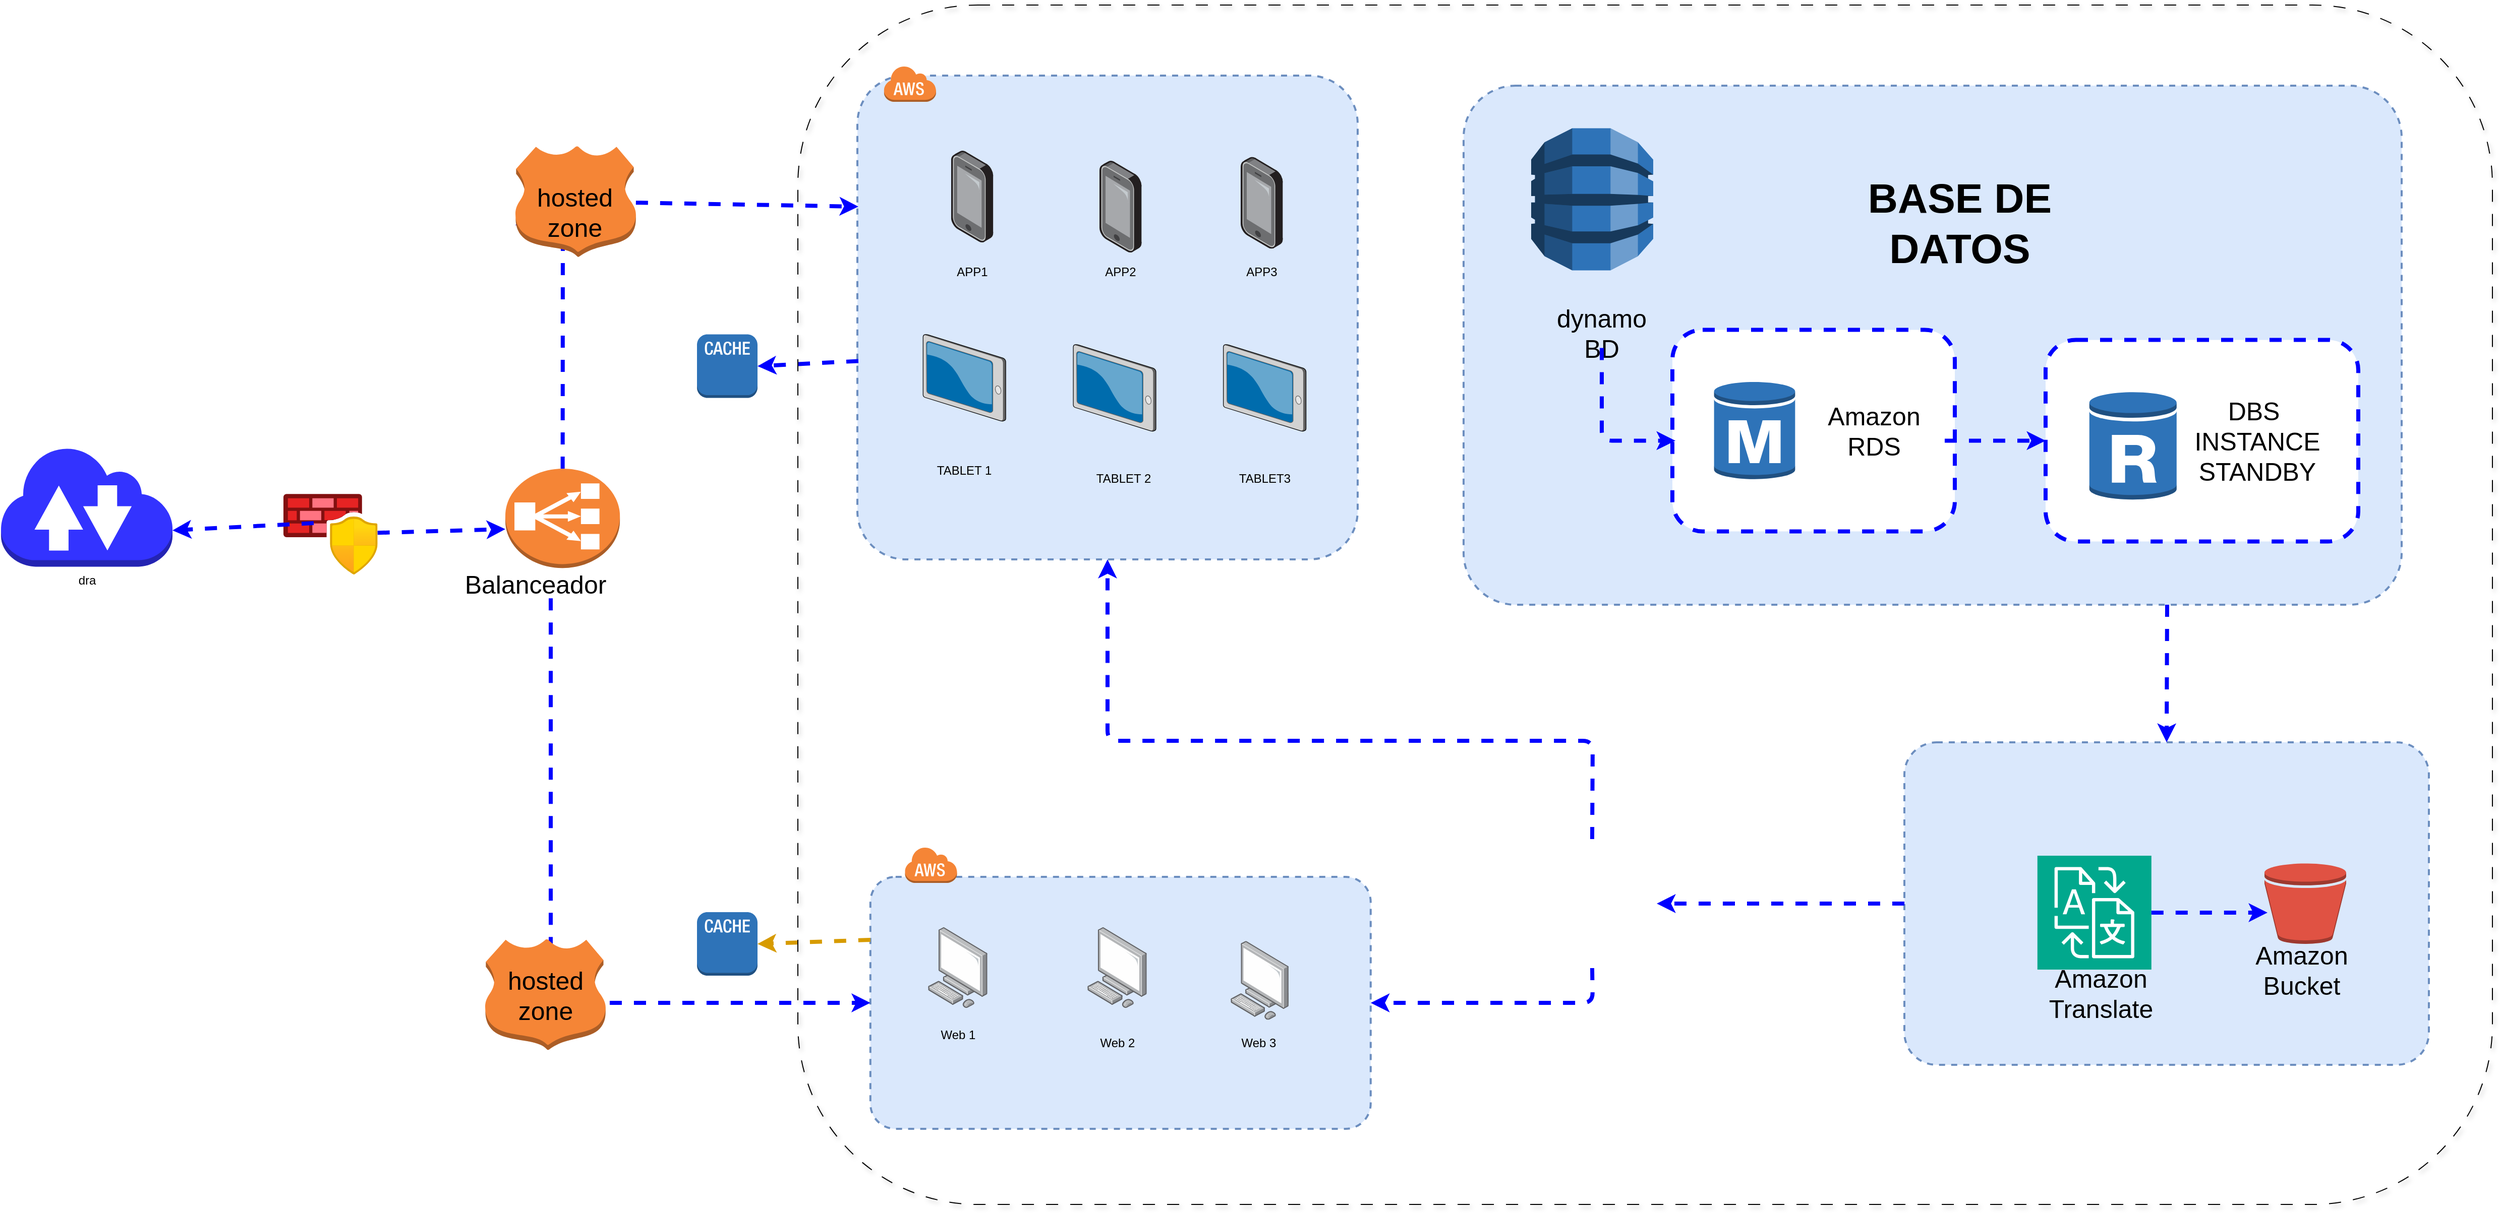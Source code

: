 <mxfile version="21.7.5" type="github">
  <diagram name="Página-1" id="KMj4u8sZ9Rp9gPbIxc2C">
    <mxGraphModel dx="4486" dy="1223" grid="0" gridSize="10" guides="0" tooltips="1" connect="1" arrows="0" fold="1" page="0" pageScale="1" pageWidth="827" pageHeight="1169" math="0" shadow="0">
      <root>
        <mxCell id="0" />
        <mxCell id="1" parent="0" />
        <mxCell id="faC-WmumAbcKRhk6oEs--87" value="" style="rounded=1;arcSize=10;dashed=1;fillColor=#dae8fc;strokeWidth=2;strokeColor=#6c8ebf;" vertex="1" parent="1">
          <mxGeometry x="1197" y="1191.5" width="520" height="320" as="geometry" />
        </mxCell>
        <mxCell id="faC-WmumAbcKRhk6oEs--70" value="" style="rounded=1;arcSize=10;dashed=1;fillColor=#dae8fc;strokeWidth=2;strokeColor=#6c8ebf;" vertex="1" parent="1">
          <mxGeometry x="760" y="540" width="930" height="515" as="geometry" />
        </mxCell>
        <mxCell id="faC-WmumAbcKRhk6oEs--1" value="dra" style="outlineConnect=0;dashed=0;verticalLabelPosition=bottom;verticalAlign=top;align=center;html=1;shape=mxgraph.aws3.internet_2;fillColor=#3333FF;strokeColor=#6c8ebf;rounded=1;" vertex="1" parent="1">
          <mxGeometry x="-690" y="897.2" width="170" height="120" as="geometry" />
        </mxCell>
        <mxCell id="faC-WmumAbcKRhk6oEs--2" value="" style="rounded=1;whiteSpace=wrap;html=1;dashed=1;strokeWidth=4;fillColor=#FFFFFF;strokeColor=#0000FF;" vertex="1" parent="1">
          <mxGeometry x="967" y="782.2" width="280" height="200" as="geometry" />
        </mxCell>
        <mxCell id="faC-WmumAbcKRhk6oEs--3" value="" style="rounded=1;whiteSpace=wrap;html=1;dashed=1;strokeWidth=4;fillColor=#FFFFFF;strokeColor=#0000FF;" vertex="1" parent="1">
          <mxGeometry x="1337" y="792.2" width="310" height="200" as="geometry" />
        </mxCell>
        <mxCell id="faC-WmumAbcKRhk6oEs--4" value="" style="rounded=1;arcSize=10;dashed=1;fillColor=#dae8fc;strokeWidth=2;strokeColor=#6c8ebf;" vertex="1" parent="1">
          <mxGeometry x="171.9" y="1325" width="496" height="250" as="geometry" />
        </mxCell>
        <mxCell id="faC-WmumAbcKRhk6oEs--5" value="" style="dashed=0;html=1;shape=mxgraph.aws3.cloud;fillColor=#F58536;gradientColor=none;dashed=0;rounded=1;" vertex="1" parent="1">
          <mxGeometry x="205.8" y="1295" width="52" height="36" as="geometry" />
        </mxCell>
        <mxCell id="faC-WmumAbcKRhk6oEs--7" value="" style="image;aspect=fixed;html=1;points=[];align=center;fontSize=12;image=img/lib/azure2/networking/Azure_Firewall_Manager.svg;rounded=1;" vertex="1" parent="1">
          <mxGeometry x="-410.0" y="945" width="93.34" height="80" as="geometry" />
        </mxCell>
        <mxCell id="faC-WmumAbcKRhk6oEs--8" value="" style="endArrow=classic;html=1;rounded=1;entryX=1;entryY=0.7;entryDx=0;entryDy=0;entryPerimeter=0;fillColor=#ffe6cc;strokeColor=#0000FF;strokeWidth=4;dashed=1;" edge="1" parent="1" target="faC-WmumAbcKRhk6oEs--1">
          <mxGeometry width="50" height="50" relative="1" as="geometry">
            <mxPoint x="-380" y="974" as="sourcePoint" />
            <mxPoint x="360" y="570" as="targetPoint" />
          </mxGeometry>
        </mxCell>
        <mxCell id="faC-WmumAbcKRhk6oEs--9" value="" style="aspect=fixed;html=1;align=center;shadow=0;dashed=0;image=img/lib/allied_telesis/storage/Datacenter_Server_Rack_Storage_Unit_Small.svg;outlineConnect=0;verticalLabelPosition=bottom;verticalAlign=top;shape=mxgraph.aws3.classic_load_balancer;fillColor=#F58536;gradientColor=none;rounded=1;" vertex="1" parent="1">
          <mxGeometry x="-190" y="920" width="113.57" height="98.6" as="geometry" />
        </mxCell>
        <mxCell id="faC-WmumAbcKRhk6oEs--10" value="" style="image;points=[];aspect=fixed;html=1;align=center;shadow=0;dashed=0;image=img/lib/allied_telesis/computer_and_terminals/Personal_Computer.svg;rounded=1;" vertex="1" parent="1">
          <mxGeometry x="229" y="1375" width="59.03" height="80" as="geometry" />
        </mxCell>
        <mxCell id="faC-WmumAbcKRhk6oEs--11" value="" style="image;points=[];aspect=fixed;html=1;align=center;shadow=0;dashed=0;image=img/lib/allied_telesis/computer_and_terminals/Personal_Computer.svg;rounded=1;" vertex="1" parent="1">
          <mxGeometry x="387" y="1375" width="59.02" height="80" as="geometry" />
        </mxCell>
        <mxCell id="faC-WmumAbcKRhk6oEs--12" value="" style="image;points=[];aspect=fixed;html=1;align=center;shadow=0;dashed=0;image=img/lib/allied_telesis/computer_and_terminals/Personal_Computer.svg;rounded=1;" vertex="1" parent="1">
          <mxGeometry x="529" y="1388.6" width="57.7" height="78.2" as="geometry" />
        </mxCell>
        <mxCell id="faC-WmumAbcKRhk6oEs--13" value="Web 1" style="text;html=1;strokeColor=none;fillColor=none;align=center;verticalAlign=middle;whiteSpace=wrap;rounded=1;" vertex="1" parent="1">
          <mxGeometry x="229" y="1466.8" width="60" height="30" as="geometry" />
        </mxCell>
        <mxCell id="faC-WmumAbcKRhk6oEs--14" value="Web 2" style="text;html=1;strokeColor=none;fillColor=none;align=center;verticalAlign=middle;whiteSpace=wrap;rounded=1;" vertex="1" parent="1">
          <mxGeometry x="387" y="1475" width="60" height="30" as="geometry" />
        </mxCell>
        <mxCell id="faC-WmumAbcKRhk6oEs--15" value="Web 3" style="text;html=1;strokeColor=none;fillColor=none;align=center;verticalAlign=middle;whiteSpace=wrap;rounded=1;" vertex="1" parent="1">
          <mxGeometry x="526.7" y="1475" width="60" height="30" as="geometry" />
        </mxCell>
        <mxCell id="faC-WmumAbcKRhk6oEs--16" value="" style="endArrow=classic;html=1;rounded=1;fillColor=#ffe6cc;strokeColor=#0000FF;strokeWidth=4;dashed=1;" edge="1" parent="1" source="faC-WmumAbcKRhk6oEs--7">
          <mxGeometry width="50" height="50" relative="1" as="geometry">
            <mxPoint x="520" y="420" as="sourcePoint" />
            <mxPoint x="-190" y="980" as="targetPoint" />
          </mxGeometry>
        </mxCell>
        <mxCell id="faC-WmumAbcKRhk6oEs--17" value="" style="rounded=1;arcSize=10;dashed=1;fillColor=#dae8fc;strokeWidth=2;strokeColor=#6c8ebf;" vertex="1" parent="1">
          <mxGeometry x="159" y="530" width="496" height="480" as="geometry" />
        </mxCell>
        <mxCell id="faC-WmumAbcKRhk6oEs--18" value="" style="dashed=0;html=1;shape=mxgraph.aws3.cloud;fillColor=#F58536;gradientColor=none;dashed=0;rounded=1;" vertex="1" parent="1">
          <mxGeometry x="185" y="520" width="52" height="36" as="geometry" />
        </mxCell>
        <mxCell id="faC-WmumAbcKRhk6oEs--19" value="APP1" style="text;html=1;strokeColor=none;fillColor=none;align=center;verticalAlign=middle;whiteSpace=wrap;rounded=1;" vertex="1" parent="1">
          <mxGeometry x="242.8" y="710" width="60" height="30" as="geometry" />
        </mxCell>
        <mxCell id="faC-WmumAbcKRhk6oEs--20" value="APP2" style="text;html=1;strokeColor=none;fillColor=none;align=center;verticalAlign=middle;whiteSpace=wrap;rounded=1;" vertex="1" parent="1">
          <mxGeometry x="389.9" y="710" width="60" height="30" as="geometry" />
        </mxCell>
        <mxCell id="faC-WmumAbcKRhk6oEs--21" value="APP3" style="text;html=1;strokeColor=none;fillColor=none;align=center;verticalAlign=middle;whiteSpace=wrap;rounded=1;" vertex="1" parent="1">
          <mxGeometry x="529.9" y="710" width="60" height="30" as="geometry" />
        </mxCell>
        <mxCell id="faC-WmumAbcKRhk6oEs--22" value="&lt;font style=&quot;font-size: 25px;&quot;&gt;Balanceador&lt;/font&gt;" style="text;html=1;strokeColor=none;fillColor=none;align=center;verticalAlign=middle;whiteSpace=wrap;rounded=1;strokeWidth=7;" vertex="1" parent="1">
          <mxGeometry x="-190" y="1018.6" width="60" height="30" as="geometry" />
        </mxCell>
        <mxCell id="faC-WmumAbcKRhk6oEs--24" value="" style="endArrow=classic;html=1;rounded=1;fillColor=#ffe6cc;strokeColor=#0000FF;strokeWidth=4;dashed=1;" edge="1" parent="1" source="faC-WmumAbcKRhk6oEs--76">
          <mxGeometry width="50" height="50" relative="1" as="geometry">
            <mxPoint x="803" y="558.8" as="sourcePoint" />
            <mxPoint x="160" y="660" as="targetPoint" />
            <Array as="points" />
          </mxGeometry>
        </mxCell>
        <mxCell id="faC-WmumAbcKRhk6oEs--26" value="" style="image;points=[];aspect=fixed;html=1;align=center;shadow=0;dashed=0;image=img/lib/allied_telesis/computer_and_terminals/Smartphone.svg;rounded=1;" vertex="1" parent="1">
          <mxGeometry x="251.9" y="604.4" width="41.8" height="91.19" as="geometry" />
        </mxCell>
        <mxCell id="faC-WmumAbcKRhk6oEs--27" value="" style="image;points=[];aspect=fixed;html=1;align=center;shadow=0;dashed=0;image=img/lib/allied_telesis/computer_and_terminals/Smartphone.svg;rounded=1;" vertex="1" parent="1">
          <mxGeometry x="399" y="614.4" width="41.8" height="91.19" as="geometry" />
        </mxCell>
        <mxCell id="faC-WmumAbcKRhk6oEs--28" value="" style="image;points=[];aspect=fixed;html=1;align=center;shadow=0;dashed=0;image=img/lib/allied_telesis/computer_and_terminals/Smartphone.svg;rounded=1;" vertex="1" parent="1">
          <mxGeometry x="539" y="610.61" width="41.8" height="91.19" as="geometry" />
        </mxCell>
        <mxCell id="faC-WmumAbcKRhk6oEs--30" value="" style="endArrow=classic;html=1;rounded=1;fillColor=#ffe6cc;strokeColor=#0000FF;strokeWidth=4;dashed=1;exitX=0.5;exitY=0;exitDx=0;exitDy=0;entryX=0.5;entryY=1;entryDx=0;entryDy=0;" edge="1" parent="1" source="faC-WmumAbcKRhk6oEs--64" target="faC-WmumAbcKRhk6oEs--17">
          <mxGeometry width="50" height="50" relative="1" as="geometry">
            <mxPoint x="895" y="310" as="sourcePoint" />
            <mxPoint x="1325" y="350" as="targetPoint" />
            <Array as="points">
              <mxPoint x="888" y="1190" />
              <mxPoint x="407" y="1190" />
            </Array>
          </mxGeometry>
        </mxCell>
        <mxCell id="faC-WmumAbcKRhk6oEs--32" value="" style="outlineConnect=0;dashed=0;verticalLabelPosition=bottom;verticalAlign=top;align=center;html=1;shape=mxgraph.aws3.dynamo_db;fillColor=#2E73B8;gradientColor=none;rounded=1;" vertex="1" parent="1">
          <mxGeometry x="827" y="582.2" width="121" height="141" as="geometry" />
        </mxCell>
        <mxCell id="faC-WmumAbcKRhk6oEs--33" value="&lt;font style=&quot;font-size: 25px;&quot;&gt;dynamo&lt;br&gt;BD&lt;br&gt;&lt;/font&gt;" style="text;html=1;strokeColor=none;fillColor=none;align=center;verticalAlign=middle;whiteSpace=wrap;rounded=1;" vertex="1" parent="1">
          <mxGeometry x="867.0" y="770.2" width="60" height="30" as="geometry" />
        </mxCell>
        <mxCell id="faC-WmumAbcKRhk6oEs--35" value="" style="outlineConnect=0;dashed=0;verticalLabelPosition=bottom;verticalAlign=top;align=center;html=1;shape=mxgraph.aws3.rds_db_instance;fillColor=#2E73B8;gradientColor=none;rounded=1;" vertex="1" parent="1">
          <mxGeometry x="1008.32" y="832.2" width="80.35" height="100" as="geometry" />
        </mxCell>
        <mxCell id="faC-WmumAbcKRhk6oEs--36" value="" style="outlineConnect=0;dashed=0;verticalLabelPosition=bottom;verticalAlign=top;align=center;html=1;shape=mxgraph.aws3.rds_db_instance_read_replica;fillColor=#2E73B8;gradientColor=none;rounded=1;" vertex="1" parent="1">
          <mxGeometry x="1380.4" y="842.2" width="86.6" height="110" as="geometry" />
        </mxCell>
        <mxCell id="faC-WmumAbcKRhk6oEs--37" value="&lt;span style=&quot;font-size: 25px;&quot;&gt;Amazon RDS&lt;/span&gt;" style="text;html=1;strokeColor=none;fillColor=none;align=center;verticalAlign=middle;whiteSpace=wrap;rounded=1;" vertex="1" parent="1">
          <mxGeometry x="1137" y="867.2" width="60" height="30" as="geometry" />
        </mxCell>
        <mxCell id="faC-WmumAbcKRhk6oEs--38" value="&lt;span style=&quot;font-size: 25px;&quot;&gt;DBS&amp;nbsp; INSTANCE STANDBY&lt;/span&gt;" style="text;html=1;strokeColor=none;fillColor=none;align=center;verticalAlign=middle;whiteSpace=wrap;rounded=1;" vertex="1" parent="1">
          <mxGeometry x="1517" y="877.2" width="60" height="30" as="geometry" />
        </mxCell>
        <mxCell id="faC-WmumAbcKRhk6oEs--39" value="" style="endArrow=classic;html=1;rounded=1;fillColor=#ffe6cc;strokeColor=#0000FF;strokeWidth=4;dashed=1;exitX=0.5;exitY=1;exitDx=0;exitDy=0;" edge="1" parent="1" source="faC-WmumAbcKRhk6oEs--33">
          <mxGeometry width="50" height="50" relative="1" as="geometry">
            <mxPoint x="2364.42" y="602.2" as="sourcePoint" />
            <mxPoint x="970" y="892.2" as="targetPoint" />
            <Array as="points">
              <mxPoint x="897" y="892.2" />
            </Array>
          </mxGeometry>
        </mxCell>
        <mxCell id="faC-WmumAbcKRhk6oEs--40" value="" style="endArrow=classic;html=1;rounded=1;entryX=0;entryY=0.5;entryDx=0;entryDy=0;fillColor=#ffe6cc;strokeColor=#0000FF;strokeWidth=4;dashed=1;" edge="1" parent="1" target="faC-WmumAbcKRhk6oEs--3">
          <mxGeometry width="50" height="50" relative="1" as="geometry">
            <mxPoint x="1237" y="892.2" as="sourcePoint" />
            <mxPoint x="1177.5" y="792.2" as="targetPoint" />
            <Array as="points" />
          </mxGeometry>
        </mxCell>
        <mxCell id="faC-WmumAbcKRhk6oEs--54" value="TABLET 1" style="text;html=1;strokeColor=none;fillColor=none;align=center;verticalAlign=middle;whiteSpace=wrap;rounded=1;" vertex="1" parent="1">
          <mxGeometry x="235.3" y="906.8" width="60" height="30" as="geometry" />
        </mxCell>
        <mxCell id="faC-WmumAbcKRhk6oEs--55" value="TABLET 2" style="text;html=1;strokeColor=none;fillColor=none;align=center;verticalAlign=middle;whiteSpace=wrap;rounded=1;" vertex="1" parent="1">
          <mxGeometry x="393.3" y="915" width="60" height="30" as="geometry" />
        </mxCell>
        <mxCell id="faC-WmumAbcKRhk6oEs--56" value="TABLET3" style="text;html=1;strokeColor=none;fillColor=none;align=center;verticalAlign=middle;whiteSpace=wrap;rounded=1;" vertex="1" parent="1">
          <mxGeometry x="533" y="915" width="60" height="30" as="geometry" />
        </mxCell>
        <mxCell id="faC-WmumAbcKRhk6oEs--57" value="" style="endArrow=classic;html=1;rounded=1;fillColor=#ffe6cc;strokeColor=#0000FF;strokeWidth=4;dashed=1;exitX=0.75;exitY=1;exitDx=0;exitDy=0;entryX=0;entryY=0.5;entryDx=0;entryDy=0;" edge="1" parent="1" source="faC-WmumAbcKRhk6oEs--22" target="faC-WmumAbcKRhk6oEs--4">
          <mxGeometry width="50" height="50" relative="1" as="geometry">
            <mxPoint x="-90" y="1003" as="sourcePoint" />
            <mxPoint x="166" y="1180" as="targetPoint" />
            <Array as="points">
              <mxPoint x="-145" y="1450" />
            </Array>
          </mxGeometry>
        </mxCell>
        <mxCell id="faC-WmumAbcKRhk6oEs--58" value="" style="verticalLabelPosition=bottom;sketch=0;aspect=fixed;html=1;verticalAlign=top;strokeColor=none;align=center;outlineConnect=0;shape=mxgraph.citrix.tablet_2;rounded=1;" vertex="1" parent="1">
          <mxGeometry x="224.15" y="786.8" width="82" height="86" as="geometry" />
        </mxCell>
        <mxCell id="faC-WmumAbcKRhk6oEs--60" value="" style="verticalLabelPosition=bottom;sketch=0;aspect=fixed;html=1;verticalAlign=top;strokeColor=none;align=center;outlineConnect=0;shape=mxgraph.citrix.tablet_2;rounded=1;" vertex="1" parent="1">
          <mxGeometry x="373.05" y="796.8" width="82" height="86" as="geometry" />
        </mxCell>
        <mxCell id="faC-WmumAbcKRhk6oEs--61" value="" style="verticalLabelPosition=bottom;sketch=0;aspect=fixed;html=1;verticalAlign=top;strokeColor=none;align=center;outlineConnect=0;shape=mxgraph.citrix.tablet_2;rounded=1;" vertex="1" parent="1">
          <mxGeometry x="521.85" y="796.8" width="82" height="86" as="geometry" />
        </mxCell>
        <mxCell id="faC-WmumAbcKRhk6oEs--63" value="" style="sketch=0;points=[[0,0,0],[0.25,0,0],[0.5,0,0],[0.75,0,0],[1,0,0],[0,1,0],[0.25,1,0],[0.5,1,0],[0.75,1,0],[1,1,0],[0,0.25,0],[0,0.5,0],[0,0.75,0],[1,0.25,0],[1,0.5,0],[1,0.75,0]];outlineConnect=0;fontColor=#232F3E;fillColor=#01A88D;strokeColor=#ffffff;dashed=0;verticalLabelPosition=bottom;verticalAlign=top;align=center;html=1;fontSize=12;fontStyle=0;aspect=fixed;shape=mxgraph.aws4.resourceIcon;resIcon=mxgraph.aws4.translate;rounded=1;" vertex="1" parent="1">
          <mxGeometry x="1328.9" y="1304" width="113" height="113" as="geometry" />
        </mxCell>
        <mxCell id="faC-WmumAbcKRhk6oEs--64" value="" style="shape=image;html=1;verticalAlign=top;verticalLabelPosition=bottom;labelBackgroundColor=#ffffff;imageAspect=0;aspect=fixed;image=https://cdn0.iconfinder.com/data/icons/glyphpack/170/file-txt-128.png;rounded=1;" vertex="1" parent="1">
          <mxGeometry x="823.5" y="1287.5" width="128" height="128" as="geometry" />
        </mxCell>
        <mxCell id="faC-WmumAbcKRhk6oEs--66" value="" style="endArrow=classic;html=1;rounded=1;fillColor=#ffe6cc;strokeColor=#0000FF;strokeWidth=4;dashed=1;entryX=1;entryY=0.5;entryDx=0;entryDy=0;exitX=0.5;exitY=1;exitDx=0;exitDy=0;" edge="1" parent="1" source="faC-WmumAbcKRhk6oEs--64" target="faC-WmumAbcKRhk6oEs--4">
          <mxGeometry width="50" height="50" relative="1" as="geometry">
            <mxPoint x="410" y="1260" as="sourcePoint" />
            <mxPoint x="417" y="1020" as="targetPoint" />
            <Array as="points">
              <mxPoint x="888" y="1450" />
            </Array>
          </mxGeometry>
        </mxCell>
        <mxCell id="faC-WmumAbcKRhk6oEs--67" value="" style="endArrow=classic;html=1;rounded=1;fillColor=#ffe6cc;strokeColor=#0000FF;strokeWidth=4;dashed=1;exitX=0;exitY=0.5;exitDx=0;exitDy=0;entryX=1;entryY=0.5;entryDx=0;entryDy=0;" edge="1" parent="1" source="faC-WmumAbcKRhk6oEs--87" target="faC-WmumAbcKRhk6oEs--64">
          <mxGeometry width="50" height="50" relative="1" as="geometry">
            <mxPoint x="2445.2" y="695" as="sourcePoint" />
            <mxPoint x="2895.2" y="780" as="targetPoint" />
          </mxGeometry>
        </mxCell>
        <mxCell id="faC-WmumAbcKRhk6oEs--68" value="&lt;span style=&quot;font-size: 25px;&quot;&gt;Amazon Translate&lt;/span&gt;" style="text;html=1;strokeColor=none;fillColor=none;align=center;verticalAlign=middle;whiteSpace=wrap;rounded=1;strokeWidth=7;" vertex="1" parent="1">
          <mxGeometry x="1362.2" y="1424.5" width="60" height="30" as="geometry" />
        </mxCell>
        <mxCell id="faC-WmumAbcKRhk6oEs--72" value="&lt;font style=&quot;font-size: 41px;&quot;&gt;BASE DE DATOS&lt;br style=&quot;font-size: 41px;&quot;&gt;&lt;/font&gt;" style="text;html=1;strokeColor=none;fillColor=none;align=center;verticalAlign=middle;whiteSpace=wrap;rounded=1;fontSize=41;fontStyle=1" vertex="1" parent="1">
          <mxGeometry x="1122" y="662.2" width="260" height="30" as="geometry" />
        </mxCell>
        <mxCell id="faC-WmumAbcKRhk6oEs--73" value="" style="outlineConnect=0;dashed=0;verticalLabelPosition=bottom;verticalAlign=top;align=center;html=1;shape=mxgraph.aws3.bucket;fillColor=#E05243;gradientColor=none;rounded=1;" vertex="1" parent="1">
          <mxGeometry x="1554" y="1311.5" width="81" height="80" as="geometry" />
        </mxCell>
        <mxCell id="faC-WmumAbcKRhk6oEs--74" value="" style="endArrow=classic;html=1;rounded=1;fillColor=#ffe6cc;strokeColor=#0000FF;strokeWidth=4;dashed=1;exitX=1;exitY=0.5;exitDx=0;exitDy=0;exitPerimeter=0;" edge="1" parent="1" source="faC-WmumAbcKRhk6oEs--63">
          <mxGeometry width="50" height="50" relative="1" as="geometry">
            <mxPoint x="1102.2" y="1356.5" as="sourcePoint" />
            <mxPoint x="1557" y="1360.5" as="targetPoint" />
          </mxGeometry>
        </mxCell>
        <mxCell id="faC-WmumAbcKRhk6oEs--75" value="&lt;span style=&quot;font-size: 25px;&quot;&gt;Amazon Bucket&lt;/span&gt;" style="text;html=1;strokeColor=none;fillColor=none;align=center;verticalAlign=middle;whiteSpace=wrap;rounded=1;strokeWidth=7;" vertex="1" parent="1">
          <mxGeometry x="1561.2" y="1401.5" width="60" height="30" as="geometry" />
        </mxCell>
        <mxCell id="faC-WmumAbcKRhk6oEs--78" value="" style="endArrow=classic;html=1;rounded=1;fillColor=#ffe6cc;strokeColor=#0000FF;strokeWidth=4;dashed=1;" edge="1" parent="1" source="faC-WmumAbcKRhk6oEs--9" target="faC-WmumAbcKRhk6oEs--76">
          <mxGeometry width="50" height="50" relative="1" as="geometry">
            <mxPoint x="-133" y="920" as="sourcePoint" />
            <mxPoint x="160" y="660" as="targetPoint" />
            <Array as="points">
              <mxPoint x="-133" y="660" />
            </Array>
          </mxGeometry>
        </mxCell>
        <mxCell id="faC-WmumAbcKRhk6oEs--76" value="" style="outlineConnect=0;dashed=0;verticalLabelPosition=bottom;verticalAlign=top;align=center;html=1;shape=mxgraph.aws3.hosted_zone;fillColor=#F58536;gradientColor=none;rounded=1;" vertex="1" parent="1">
          <mxGeometry x="-180" y="600" width="119.43" height="110" as="geometry" />
        </mxCell>
        <mxCell id="faC-WmumAbcKRhk6oEs--79" value="" style="outlineConnect=0;dashed=0;verticalLabelPosition=bottom;verticalAlign=top;align=center;html=1;shape=mxgraph.aws3.hosted_zone;fillColor=#F58536;gradientColor=none;rounded=1;" vertex="1" parent="1">
          <mxGeometry x="-210" y="1386.8" width="119.43" height="110" as="geometry" />
        </mxCell>
        <mxCell id="faC-WmumAbcKRhk6oEs--81" value="&lt;span style=&quot;font-size: 25px;&quot;&gt;hosted zone&lt;/span&gt;" style="text;html=1;strokeColor=none;fillColor=none;align=center;verticalAlign=middle;whiteSpace=wrap;rounded=1;strokeWidth=7;" vertex="1" parent="1">
          <mxGeometry x="-150.57" y="650" width="60" height="30" as="geometry" />
        </mxCell>
        <mxCell id="faC-WmumAbcKRhk6oEs--82" value="&lt;span style=&quot;font-size: 25px;&quot;&gt;hosted zone&lt;/span&gt;" style="text;html=1;strokeColor=none;fillColor=none;align=center;verticalAlign=middle;whiteSpace=wrap;rounded=1;strokeWidth=7;" vertex="1" parent="1">
          <mxGeometry x="-180.28" y="1426.8" width="60" height="30" as="geometry" />
        </mxCell>
        <mxCell id="faC-WmumAbcKRhk6oEs--83" value="" style="outlineConnect=0;dashed=0;verticalLabelPosition=bottom;verticalAlign=top;align=center;html=1;shape=mxgraph.aws3.cache_node;fillColor=#2E73B8;gradientColor=none;rounded=1;" vertex="1" parent="1">
          <mxGeometry y="786.8" width="60" height="63" as="geometry" />
        </mxCell>
        <mxCell id="faC-WmumAbcKRhk6oEs--84" value="" style="outlineConnect=0;dashed=0;verticalLabelPosition=bottom;verticalAlign=top;align=center;html=1;shape=mxgraph.aws3.cache_node;fillColor=#2E73B8;gradientColor=none;rounded=1;" vertex="1" parent="1">
          <mxGeometry y="1360" width="60" height="63" as="geometry" />
        </mxCell>
        <mxCell id="faC-WmumAbcKRhk6oEs--85" value="" style="endArrow=classic;html=1;rounded=1;fillColor=#ffe6cc;strokeColor=#0000FF;strokeWidth=4;dashed=1;entryX=1;entryY=0.5;entryDx=0;entryDy=0;entryPerimeter=0;exitX=0.002;exitY=0.59;exitDx=0;exitDy=0;exitPerimeter=0;" edge="1" parent="1" source="faC-WmumAbcKRhk6oEs--17" target="faC-WmumAbcKRhk6oEs--83">
          <mxGeometry width="50" height="50" relative="1" as="geometry">
            <mxPoint x="370" y="1180" as="sourcePoint" />
            <mxPoint x="248" y="1180" as="targetPoint" />
          </mxGeometry>
        </mxCell>
        <mxCell id="faC-WmumAbcKRhk6oEs--86" value="" style="endArrow=classic;html=1;rounded=1;fillColor=#ffe6cc;strokeColor=#d79b00;strokeWidth=4;dashed=1;entryX=1;entryY=0.5;entryDx=0;entryDy=0;entryPerimeter=0;exitX=0;exitY=0.25;exitDx=0;exitDy=0;" edge="1" parent="1" source="faC-WmumAbcKRhk6oEs--4" target="faC-WmumAbcKRhk6oEs--84">
          <mxGeometry width="50" height="50" relative="1" as="geometry">
            <mxPoint x="170" y="823" as="sourcePoint" />
            <mxPoint x="70" y="828" as="targetPoint" />
          </mxGeometry>
        </mxCell>
        <mxCell id="faC-WmumAbcKRhk6oEs--88" value="" style="endArrow=classic;html=1;rounded=1;fillColor=#ffe6cc;strokeColor=#0000FF;strokeWidth=4;dashed=1;exitX=0.75;exitY=1;exitDx=0;exitDy=0;entryX=0.5;entryY=0;entryDx=0;entryDy=0;" edge="1" parent="1" source="faC-WmumAbcKRhk6oEs--70" target="faC-WmumAbcKRhk6oEs--87">
          <mxGeometry width="50" height="50" relative="1" as="geometry">
            <mxPoint x="1225" y="1055" as="sourcePoint" />
            <mxPoint x="1465" y="1359" as="targetPoint" />
          </mxGeometry>
        </mxCell>
        <mxCell id="faC-WmumAbcKRhk6oEs--90" value="" style="rounded=1;whiteSpace=wrap;html=1;hachureGap=4;fontFamily=Architects Daughter;fontSource=https%3A%2F%2Ffonts.googleapis.com%2Fcss%3Ffamily%3DArchitects%2BDaughter;fontSize=20;fillColor=none;dashed=1;dashPattern=12 12;shadow=1;" vertex="1" parent="1">
          <mxGeometry x="100" y="460" width="1680" height="1190" as="geometry" />
        </mxCell>
      </root>
    </mxGraphModel>
  </diagram>
</mxfile>
